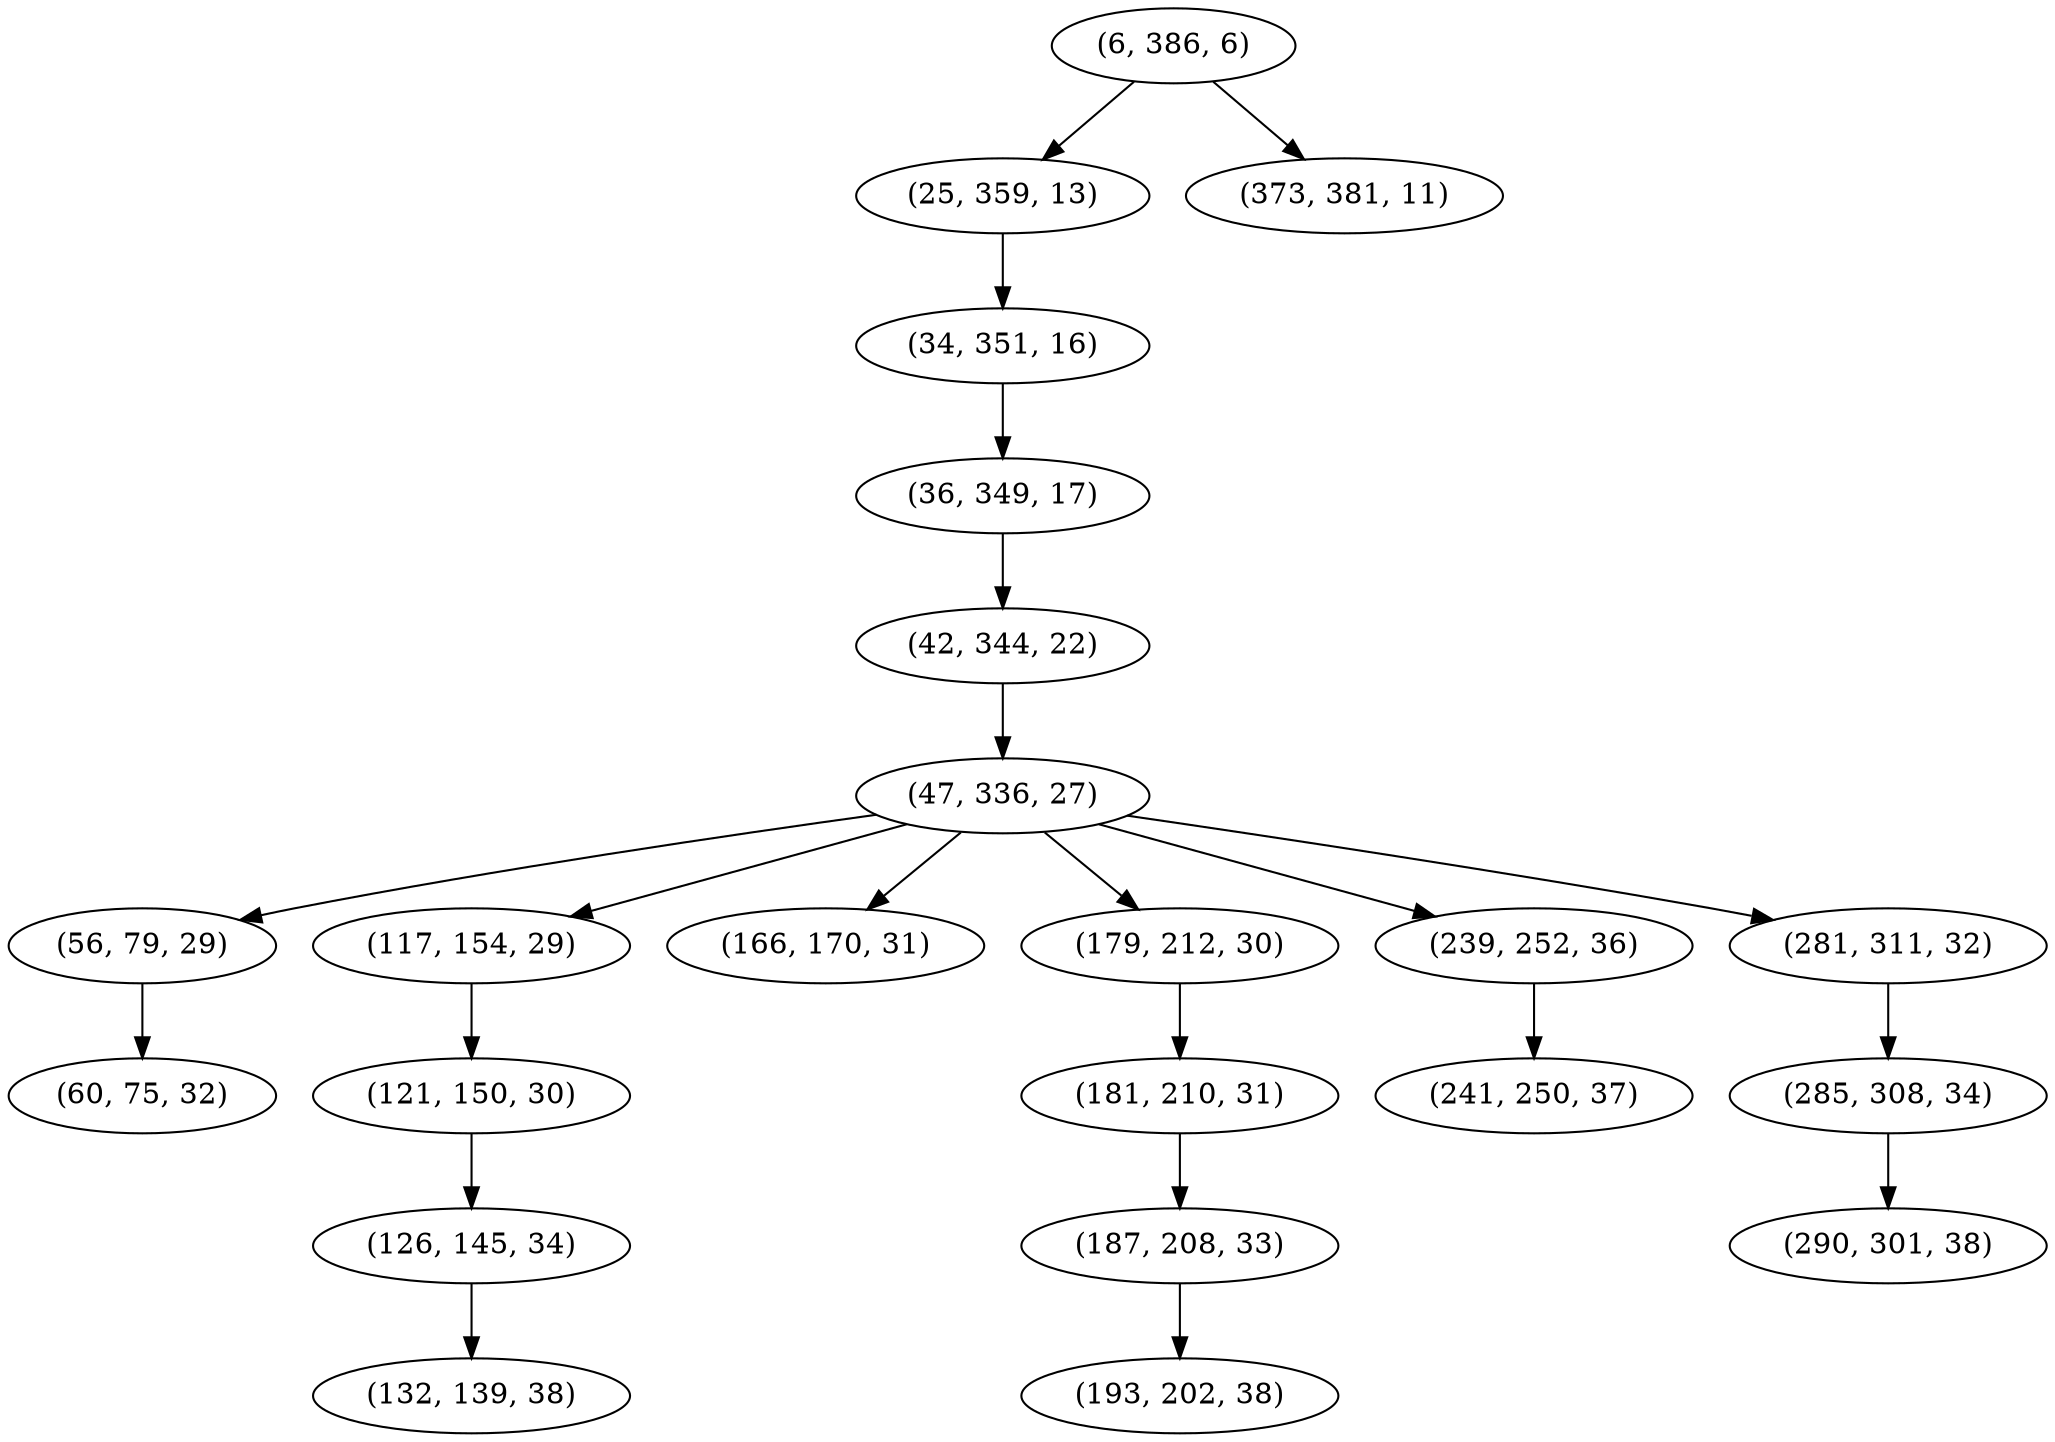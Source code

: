 digraph tree {
    "(6, 386, 6)";
    "(25, 359, 13)";
    "(34, 351, 16)";
    "(36, 349, 17)";
    "(42, 344, 22)";
    "(47, 336, 27)";
    "(56, 79, 29)";
    "(60, 75, 32)";
    "(117, 154, 29)";
    "(121, 150, 30)";
    "(126, 145, 34)";
    "(132, 139, 38)";
    "(166, 170, 31)";
    "(179, 212, 30)";
    "(181, 210, 31)";
    "(187, 208, 33)";
    "(193, 202, 38)";
    "(239, 252, 36)";
    "(241, 250, 37)";
    "(281, 311, 32)";
    "(285, 308, 34)";
    "(290, 301, 38)";
    "(373, 381, 11)";
    "(6, 386, 6)" -> "(25, 359, 13)";
    "(6, 386, 6)" -> "(373, 381, 11)";
    "(25, 359, 13)" -> "(34, 351, 16)";
    "(34, 351, 16)" -> "(36, 349, 17)";
    "(36, 349, 17)" -> "(42, 344, 22)";
    "(42, 344, 22)" -> "(47, 336, 27)";
    "(47, 336, 27)" -> "(56, 79, 29)";
    "(47, 336, 27)" -> "(117, 154, 29)";
    "(47, 336, 27)" -> "(166, 170, 31)";
    "(47, 336, 27)" -> "(179, 212, 30)";
    "(47, 336, 27)" -> "(239, 252, 36)";
    "(47, 336, 27)" -> "(281, 311, 32)";
    "(56, 79, 29)" -> "(60, 75, 32)";
    "(117, 154, 29)" -> "(121, 150, 30)";
    "(121, 150, 30)" -> "(126, 145, 34)";
    "(126, 145, 34)" -> "(132, 139, 38)";
    "(179, 212, 30)" -> "(181, 210, 31)";
    "(181, 210, 31)" -> "(187, 208, 33)";
    "(187, 208, 33)" -> "(193, 202, 38)";
    "(239, 252, 36)" -> "(241, 250, 37)";
    "(281, 311, 32)" -> "(285, 308, 34)";
    "(285, 308, 34)" -> "(290, 301, 38)";
}
